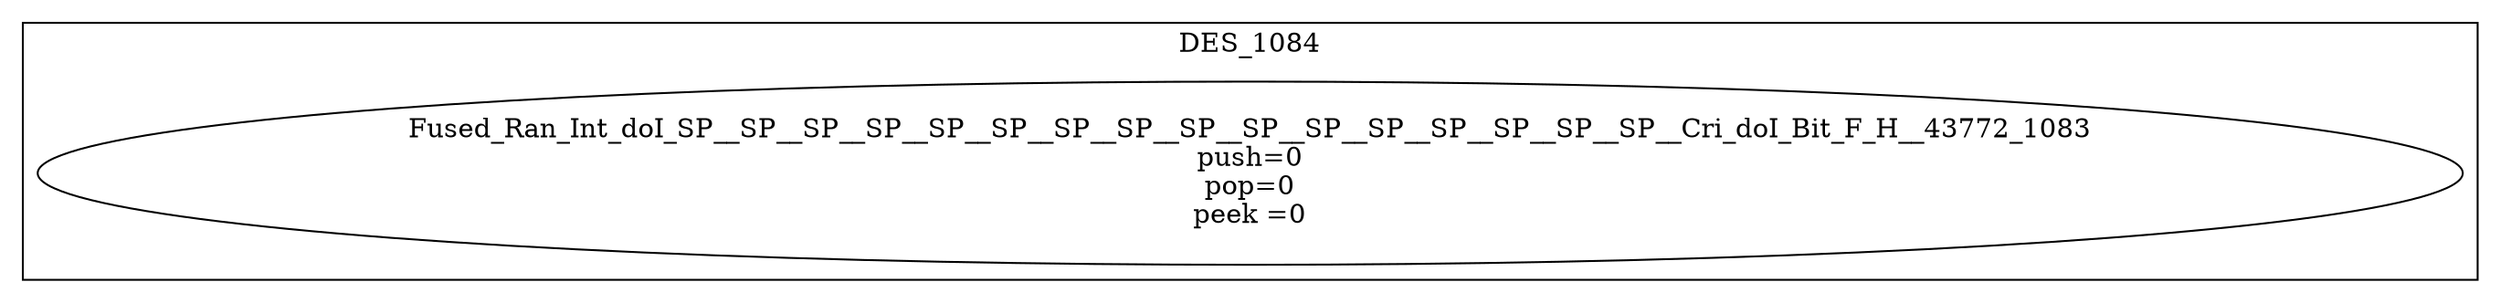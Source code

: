 digraph streamit {
subgraph cluster_node1 {
 label="DES_1084";
node2 [ label="Fused_Ran_Int_doI_SP__SP__SP__SP__SP__SP__SP__SP__SP__SP__SP__SP__SP__SP__SP__SP__Cri_doI_Bit_F_H__43772_1083\npush=0\npop=0\npeek =0" ]
}
}
